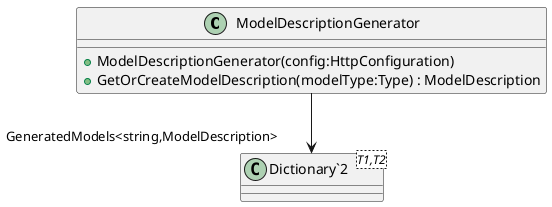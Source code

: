 @startuml
class ModelDescriptionGenerator {
    + ModelDescriptionGenerator(config:HttpConfiguration)
    + GetOrCreateModelDescription(modelType:Type) : ModelDescription
}
class "Dictionary`2"<T1,T2> {
}
ModelDescriptionGenerator --> "GeneratedModels<string,ModelDescription>" "Dictionary`2"
@enduml
